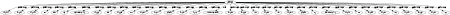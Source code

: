 digraph G {
size="3,3";
node [fontsize=7, fontname="Helvetica"];
edge [fontsize=7, fontname="Helvetica"];
node0 [label="AB099483", width=0.27433100247,height=0.27433100247];
node1 [label="tRNA-Phe", width=0.27433100247,height=0.27433100247];
node2 [label="tRNA-Thr", width=0.27433100247,height=0.27433100247];
node3 [label="tRNA-Met", width=0.27433100247,height=0.27433100247];
node4 [label="CO1", width=0.27433100247,height=0.27433100247];
node5 [label="CO3", width=0.27433100247,height=0.27433100247];
node6 [label="ND5", width=0.27433100247,height=0.27433100247];
node7 [label="16S ribosomal RNA", width=0.27433100247,height=0.27433100247];
node8 [label="tRNA-Ala", width=0.27433100247,height=0.27433100247];
node9 [label="CO2", width=0.27433100247,height=0.27433100247];
node10 [label="tRNA-Arg", width=0.27433100247,height=0.27433100247];
node11 [label="cytb", width=0.27433100247,height=0.27433100247];
node12 [label="tRNA-Gln", width=0.27433100247,height=0.27433100247];
node13 [label="tRNA-Tyr", width=0.27433100247,height=0.27433100247];
node14 [label="ATPase6", width=0.27433100247,height=0.27433100247];
node15 [label="tRNA-His", width=0.27433100247,height=0.27433100247];
node16 [label="tRNA-Val", width=0.27433100247,height=0.27433100247];
node17 [label="Urotrichus talpoides", width=0.27433100247,height=0.27433100247];
node18 [label="tRNA-Trp", width=0.27433100247,height=0.27433100247];
node19 [label="tRNA-Asp", width=0.27433100247,height=0.27433100247];
node20 [label="ND3", width=0.27433100247,height=0.27433100247];
node21 [label="tRNA-Glu", width=0.27433100247,height=0.27433100247];
node22 [label="ND1", width=0.27433100247,height=0.27433100247];
node23 [label="tRNA-Cys", width=0.27433100247,height=0.27433100247];
node24 [label="ATPase8", width=0.27433100247,height=0.27433100247];
node25 [label="ND4", width=0.27433100247,height=0.27433100247];
node26 [label="12S ribosomal RNA", width=0.27433100247,height=0.27433100247];
node27 [label="tRNA-Pro", width=0.27433100247,height=0.27433100247];
node28 [label="ND2", width=0.27433100247,height=0.27433100247];
node29 [label="tRNA-Ser", width=0.27433100247,height=0.27433100247];
node30 [label="tRNA-Gly", width=0.27433100247,height=0.27433100247];
node31 [label="ND6", width=0.27433100247,height=0.27433100247];
node32 [label="tRNA-Leu", width=0.27433100247,height=0.27433100247];
node33 [label="tRNA-Asn", width=0.27433100247,height=0.27433100247];
node34 [label="tRNA-Lys", width=0.27433100247,height=0.27433100247];
node35 [label="ND4L", width=0.27433100247,height=0.27433100247];
node0 -> node1 [label="taggedWithTag"];
node0 -> node2 [label="taggedWithTag"];
node0 -> node3 [label="taggedWithTag"];
node0 -> node4 [label="taggedWithTag"];
node0 -> node5 [label="taggedWithTag"];
node0 -> node6 [label="taggedWithTag"];
node0 -> node7 [label="taggedWithTag"];
node0 -> node8 [label="taggedWithTag"];
node0 -> node9 [label="taggedWithTag"];
node0 -> node10 [label="taggedWithTag"];
node0 -> node11 [label="taggedWithTag"];
node0 -> node12 [label="taggedWithTag"];
node0 -> node13 [label="taggedWithTag"];
node0 -> node14 [label="taggedWithTag"];
node0 -> node15 [label="taggedWithTag"];
node0 -> node16 [label="taggedWithTag"];
node0 -> node17 [label="source"];
node0 -> node18 [label="taggedWithTag"];
node0 -> node19 [label="taggedWithTag"];
node0 -> node20 [label="taggedWithTag"];
node0 -> node21 [label="taggedWithTag"];
node0 -> node22 [label="taggedWithTag"];
node0 -> node23 [label="taggedWithTag"];
node0 -> node24 [label="taggedWithTag"];
node0 -> node25 [label="taggedWithTag"];
node0 -> node26 [label="taggedWithTag"];
node0 -> node27 [label="taggedWithTag"];
node0 -> node28 [label="taggedWithTag"];
node0 -> node29 [label="taggedWithTag"];
node0 -> node30 [label="taggedWithTag"];
node0 -> node31 [label="taggedWithTag"];
node0 -> node32 [label="taggedWithTag"];
node0 -> node33 [label="taggedWithTag"];
node0 -> node34 [label="taggedWithTag"];
node0 -> node35 [label="taggedWithTag"];
}

